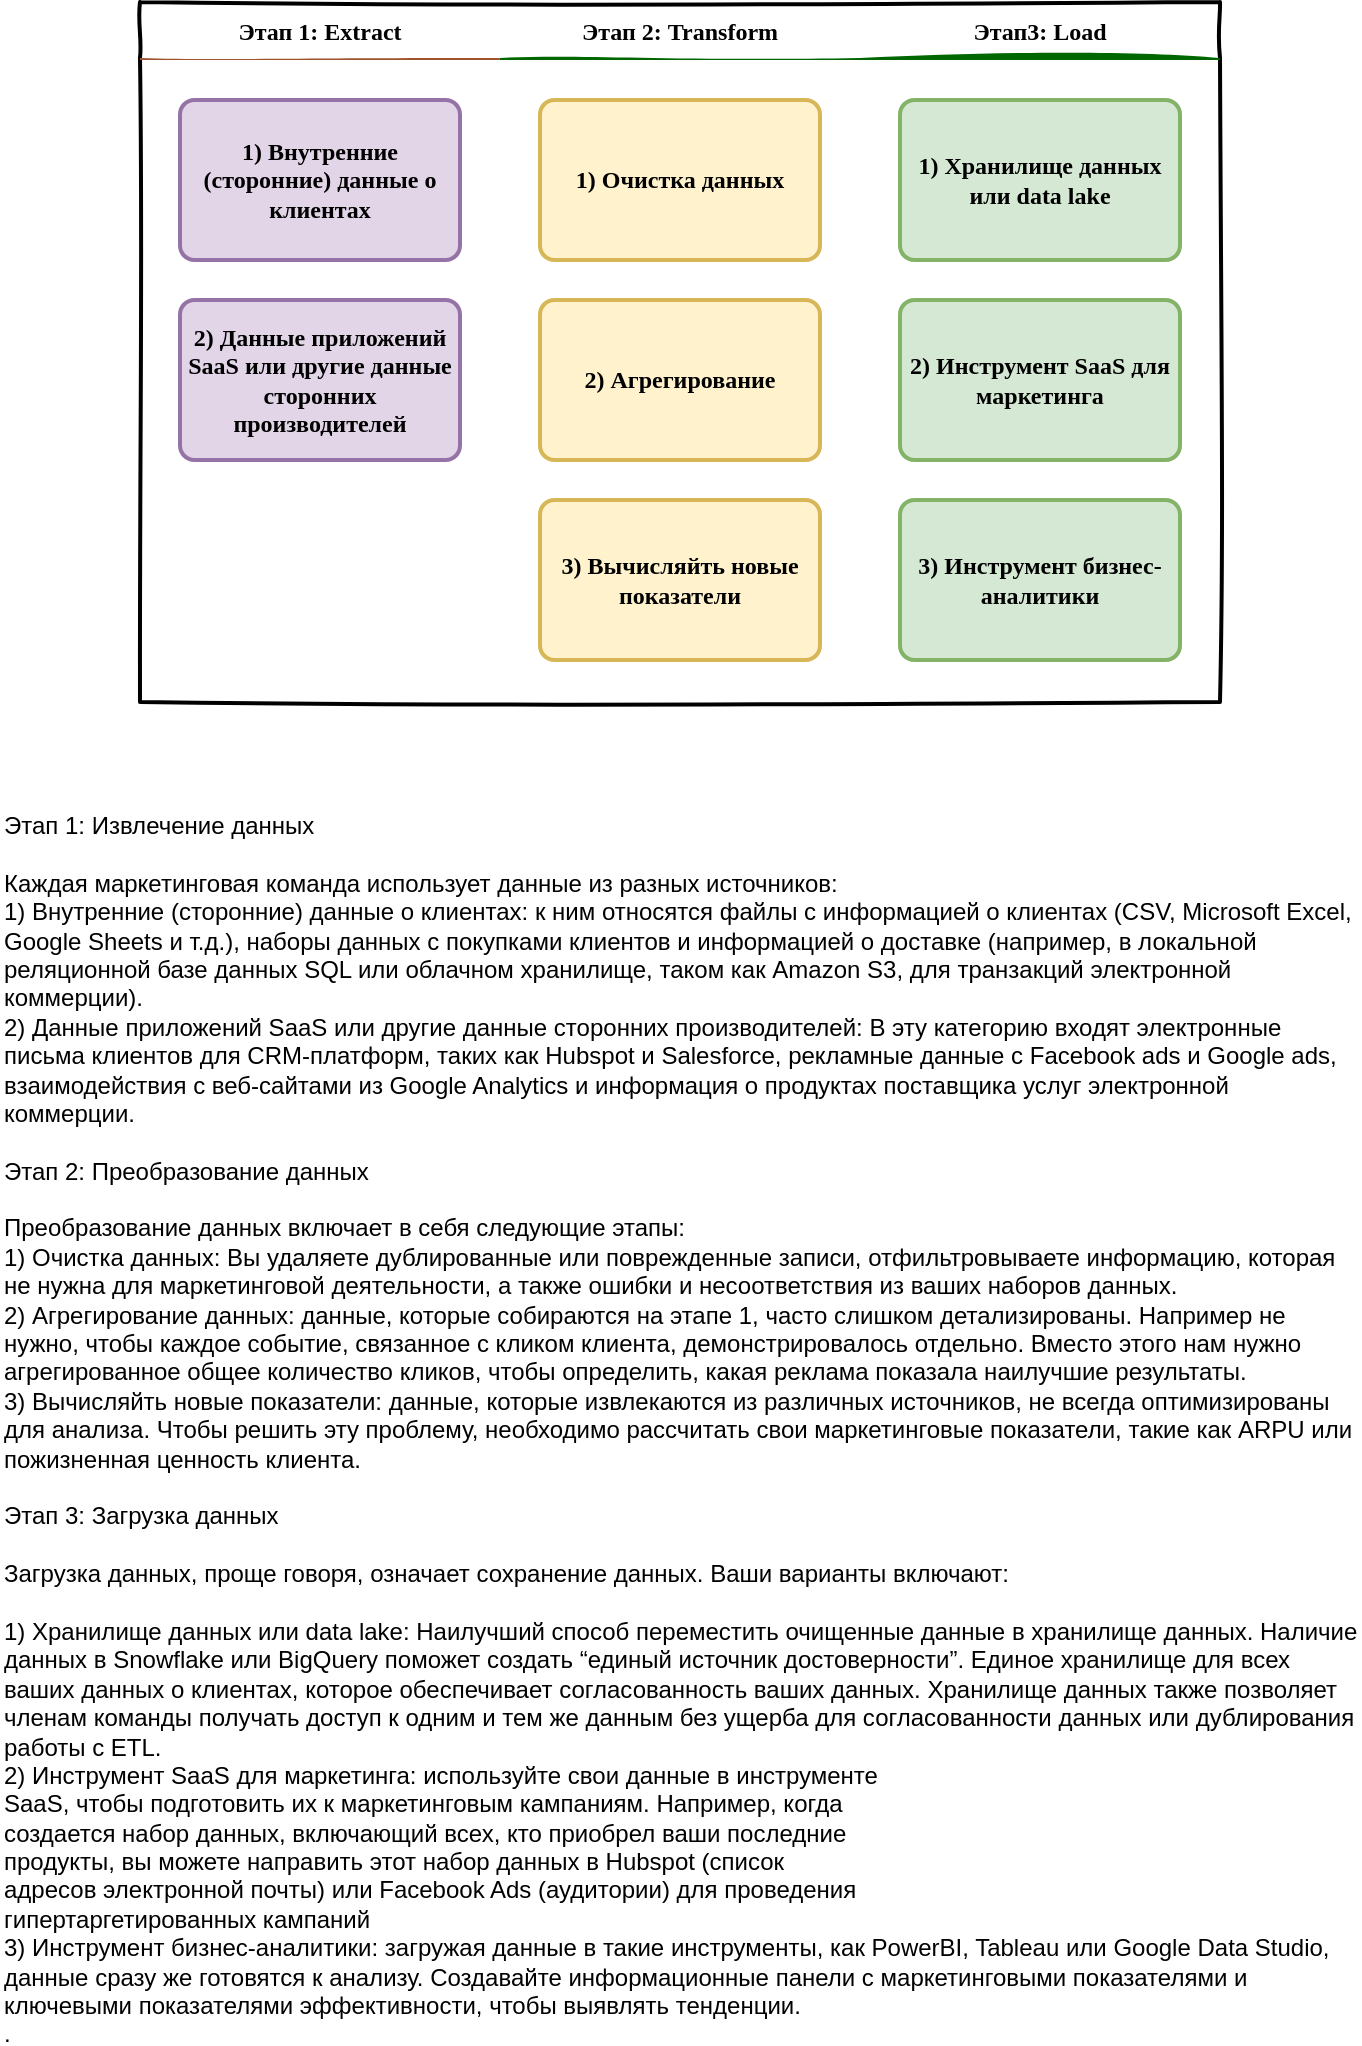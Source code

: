 <mxfile version="24.2.1" type="device">
  <diagram id="wFE0QG_FPsp0jaGvCLVb" name="Page-1">
    <mxGraphModel dx="1562" dy="927" grid="1" gridSize="10" guides="1" tooltips="1" connect="1" arrows="1" fold="1" page="1" pageScale="1" pageWidth="850" pageHeight="1100" math="0" shadow="0">
      <root>
        <mxCell id="0" />
        <mxCell id="1" parent="0" />
        <mxCell id="_5mSTuPxr-ZiKRkBDSY7-1" value="" style="swimlane;fontStyle=2;childLayout=stackLayout;horizontal=1;startSize=28;horizontalStack=1;resizeParent=1;resizeParentMax=0;resizeLast=0;collapsible=0;marginBottom=0;swimlaneFillColor=none;fontFamily=Permanent Marker;fontSize=16;points=[];verticalAlign=top;stackBorder=0;resizable=1;strokeWidth=2;sketch=1;disableMultiStroke=1;swimlaneLine=0;" parent="1" vertex="1">
          <mxGeometry x="170" y="60" width="540" height="350" as="geometry" />
        </mxCell>
        <object label="Этап 1: Extract" status="New" id="_5mSTuPxr-ZiKRkBDSY7-2">
          <mxCell style="swimlane;strokeWidth=2;fontFamily=Permanent Marker;html=0;startSize=1;verticalAlign=bottom;spacingBottom=5;points=[];childLayout=stackLayout;stackBorder=20;stackSpacing=20;resizeLast=0;resizeParent=1;horizontalStack=0;collapsible=0;sketch=1;strokeColor=none;fillStyle=solid;fillColor=#A0522D;" parent="_5mSTuPxr-ZiKRkBDSY7-1" vertex="1">
            <mxGeometry y="28" width="180" height="322" as="geometry" />
          </mxCell>
        </object>
        <object label="1) Внутренние (сторонние) данные о клиентах" placeholders="1" id="_5mSTuPxr-ZiKRkBDSY7-3">
          <mxCell style="whiteSpace=wrap;html=1;strokeWidth=2;fillColor=#e1d5e7;fontStyle=1;spacingTop=0;rounded=1;arcSize=9;points=[];fontFamily=Permanent Marker;hachureGap=8;fillWeight=1;glass=0;shadow=0;strokeColor=#9673a6;" parent="_5mSTuPxr-ZiKRkBDSY7-2" vertex="1">
            <mxGeometry x="20" y="21" width="140" height="80" as="geometry" />
          </mxCell>
        </object>
        <object label="2) Данные приложений SaaS или другие данные сторонних производителей" placeholders="1" id="_5mSTuPxr-ZiKRkBDSY7-4">
          <mxCell style="whiteSpace=wrap;html=1;strokeWidth=2;fillColor=#e1d5e7;fontStyle=1;spacingTop=0;rounded=1;arcSize=9;points=[];fontFamily=Permanent Marker;hachureGap=8;fillWeight=1;strokeColor=#9673a6;" parent="_5mSTuPxr-ZiKRkBDSY7-2" vertex="1">
            <mxGeometry x="20" y="121" width="140" height="80" as="geometry" />
          </mxCell>
        </object>
        <object label="Этап 2: Transform" status="In progress" id="_5mSTuPxr-ZiKRkBDSY7-6">
          <mxCell style="swimlane;strokeWidth=2;fontFamily=Permanent Marker;html=0;startSize=1;verticalAlign=bottom;spacingBottom=5;points=[];childLayout=stackLayout;stackBorder=20;stackSpacing=20;resizeLast=0;resizeParent=1;horizontalStack=0;collapsible=0;sketch=1;strokeColor=none;fillStyle=solid;fillColor=#006600;" parent="_5mSTuPxr-ZiKRkBDSY7-1" vertex="1">
            <mxGeometry x="180" y="28" width="180" height="322" as="geometry" />
          </mxCell>
        </object>
        <object label="1) Очистка данных" placeholders="1" id="_5mSTuPxr-ZiKRkBDSY7-7">
          <mxCell style="whiteSpace=wrap;html=1;strokeWidth=2;fillColor=#fff2cc;fontStyle=1;spacingTop=0;rounded=1;arcSize=9;points=[];fontFamily=Permanent Marker;hachureGap=8;fillWeight=1;strokeColor=#d6b656;" parent="_5mSTuPxr-ZiKRkBDSY7-6" vertex="1">
            <mxGeometry x="20" y="21" width="140" height="80" as="geometry" />
          </mxCell>
        </object>
        <object label="2) Агрегирование" placeholders="1" id="_5mSTuPxr-ZiKRkBDSY7-8">
          <mxCell style="whiteSpace=wrap;html=1;strokeWidth=2;fillColor=#fff2cc;fontStyle=1;spacingTop=0;rounded=1;arcSize=9;points=[];fontFamily=Permanent Marker;hachureGap=8;fillWeight=1;strokeColor=#d6b656;" parent="_5mSTuPxr-ZiKRkBDSY7-6" vertex="1">
            <mxGeometry x="20" y="121" width="140" height="80" as="geometry" />
          </mxCell>
        </object>
        <object label="3) Вычисляйть новые показатели" placeholders="1" id="_5mSTuPxr-ZiKRkBDSY7-5">
          <mxCell style="whiteSpace=wrap;html=1;strokeWidth=2;fillColor=#fff2cc;fontStyle=1;spacingTop=0;rounded=1;arcSize=9;points=[];fontFamily=Permanent Marker;hachureGap=8;fillWeight=1;strokeColor=#d6b656;" parent="_5mSTuPxr-ZiKRkBDSY7-6" vertex="1">
            <mxGeometry x="20" y="221" width="140" height="80" as="geometry" />
          </mxCell>
        </object>
        <object label="Этап3: Load" status="In progress" id="tz08d3p02yOF0dErdEsx-1">
          <mxCell style="swimlane;strokeWidth=2;fontFamily=Permanent Marker;html=0;startSize=1;verticalAlign=bottom;spacingBottom=5;points=[];childLayout=stackLayout;stackBorder=20;stackSpacing=20;resizeLast=0;resizeParent=1;horizontalStack=0;collapsible=0;sketch=1;strokeColor=none;fillStyle=solid;fillColor=#006600;" vertex="1" parent="_5mSTuPxr-ZiKRkBDSY7-1">
            <mxGeometry x="360" y="28" width="180" height="322" as="geometry" />
          </mxCell>
        </object>
        <object label="1) Хранилище данных или data lake" placeholders="1" id="tz08d3p02yOF0dErdEsx-2">
          <mxCell style="whiteSpace=wrap;html=1;strokeWidth=2;fillColor=#d5e8d4;fontStyle=1;spacingTop=0;rounded=1;arcSize=9;points=[];fontFamily=Permanent Marker;hachureGap=8;fillWeight=1;strokeColor=#82b366;" vertex="1" parent="tz08d3p02yOF0dErdEsx-1">
            <mxGeometry x="20" y="21" width="140" height="80" as="geometry" />
          </mxCell>
        </object>
        <object label="2) Инструмент SaaS для маркетинга" placeholders="1" id="tz08d3p02yOF0dErdEsx-3">
          <mxCell style="whiteSpace=wrap;html=1;strokeWidth=2;fillColor=#d5e8d4;fontStyle=1;spacingTop=0;rounded=1;arcSize=9;points=[];fontFamily=Permanent Marker;hachureGap=8;fillWeight=1;strokeColor=#82b366;" vertex="1" parent="tz08d3p02yOF0dErdEsx-1">
            <mxGeometry x="20" y="121" width="140" height="80" as="geometry" />
          </mxCell>
        </object>
        <object label="3) Инструмент бизнес-аналитики" placeholders="1" id="tz08d3p02yOF0dErdEsx-4">
          <mxCell style="whiteSpace=wrap;html=1;strokeWidth=2;fillColor=#d5e8d4;fontStyle=1;spacingTop=0;rounded=1;arcSize=9;points=[];fontFamily=Permanent Marker;hachureGap=8;fillWeight=1;strokeColor=#82b366;" vertex="1" parent="tz08d3p02yOF0dErdEsx-1">
            <mxGeometry x="20" y="221" width="140" height="80" as="geometry" />
          </mxCell>
        </object>
        <mxCell id="tz08d3p02yOF0dErdEsx-9" value="Этап 1: Извлечение данных&lt;br&gt;&lt;br&gt;Каждая маркетинговая команда использует данные из разных источников:&lt;br&gt;1) Внутренние (сторонние) данные о клиентах: к ним относятся файлы с информацией о клиентах (CSV, Microsoft Excel, Google Sheets и т.д.), наборы данных с покупками клиентов и информацией о доставке (например, в локальной реляционной базе данных SQL или облачном хранилище, таком как Amazon S3, для транзакций электронной коммерции).&lt;br&gt;2) Данные приложений SaaS или другие данные сторонних производителей: В эту категорию входят электронные письма клиентов для CRM-платформ, таких как Hubspot и Salesforce, рекламные данные с Facebook ads и Google ads, взаимодействия с веб-сайтами из Google Analytics и информация о продуктах поставщика услуг электронной коммерции. &lt;br&gt;&lt;br&gt;Этап 2: Преобразование данных&lt;br&gt;&lt;br&gt;Преобразование данных включает в себя следующие этапы:&lt;br&gt;1) Очистка данных: Вы удаляете дублированные или поврежденные записи, отфильтровываете информацию, которая не нужна для маркетинговой деятельности, а также ошибки и несоответствия из ваших наборов данных.&lt;br&gt;2) Агрегирование данных: данные, которые собираются на этапе 1, часто слишком детализированы. Например не нужно, чтобы каждое событие, связанное с кликом клиента, демонстрировалось отдельно. Вместо этого нам нужно агрегированное общее количество кликов, чтобы определить, какая реклама показала наилучшие результаты.&lt;br&gt;3) Вычисляйть новые показатели: данные, которые извлекаются из различных источников, не всегда оптимизированы для анализа. Чтобы решить эту проблему, необходимо рассчитать свои маркетинговые показатели, такие как ARPU или пожизненная ценность клиента.&lt;br&gt;&lt;br&gt;Этап 3: Загрузка данных&lt;br&gt;&lt;br&gt;Загрузка данных, проще говоря, означает сохранение данных. Ваши варианты включают:&lt;br&gt;&lt;br&gt;1) Хранилище данных или data lake: Наилучший способ переместить очищенные данные в хранилище данных. Наличие данных в Snowflake или BigQuery поможет создать “единый источник достоверности”. Единое хранилище для всех ваших данных о клиентах, которое обеспечивает согласованность ваших данных. Хранилище данных также позволяет членам команды получать доступ к одним и тем же данным без ущерба для согласованности данных или дублирования работы с ETL.&lt;br&gt;2) Инструмент SaaS для маркетинга: используйте свои данные в инструменте&lt;br&gt; SaaS, чтобы подготовить их к маркетинговым кампаниям. Например, когда &lt;br&gt;создается набор данных, включающий всех, кто приобрел ваши последние &lt;br&gt;продукты, вы можете направить этот набор данных в Hubspot (список &lt;br&gt;адресов электронной почты) или Facebook Ads (аудитории) для проведения &lt;br&gt;гипертаргетированных кампаний&lt;br&gt;3) Инструмент бизнес-аналитики: загружая данные в такие инструменты, как PowerBI, Tableau или Google Data Studio, данные сразу же готовятся к анализу. Создавайте информационные панели с маркетинговыми показателями и ключевыми показателями эффективности, чтобы выявлять тенденции.&lt;br&gt;. &lt;div&gt;&lt;br&gt;&lt;/div&gt;" style="text;html=1;whiteSpace=wrap;overflow=hidden;rounded=0;" vertex="1" parent="1">
          <mxGeometry x="100" y="458" width="680" height="620" as="geometry" />
        </mxCell>
      </root>
    </mxGraphModel>
  </diagram>
</mxfile>
